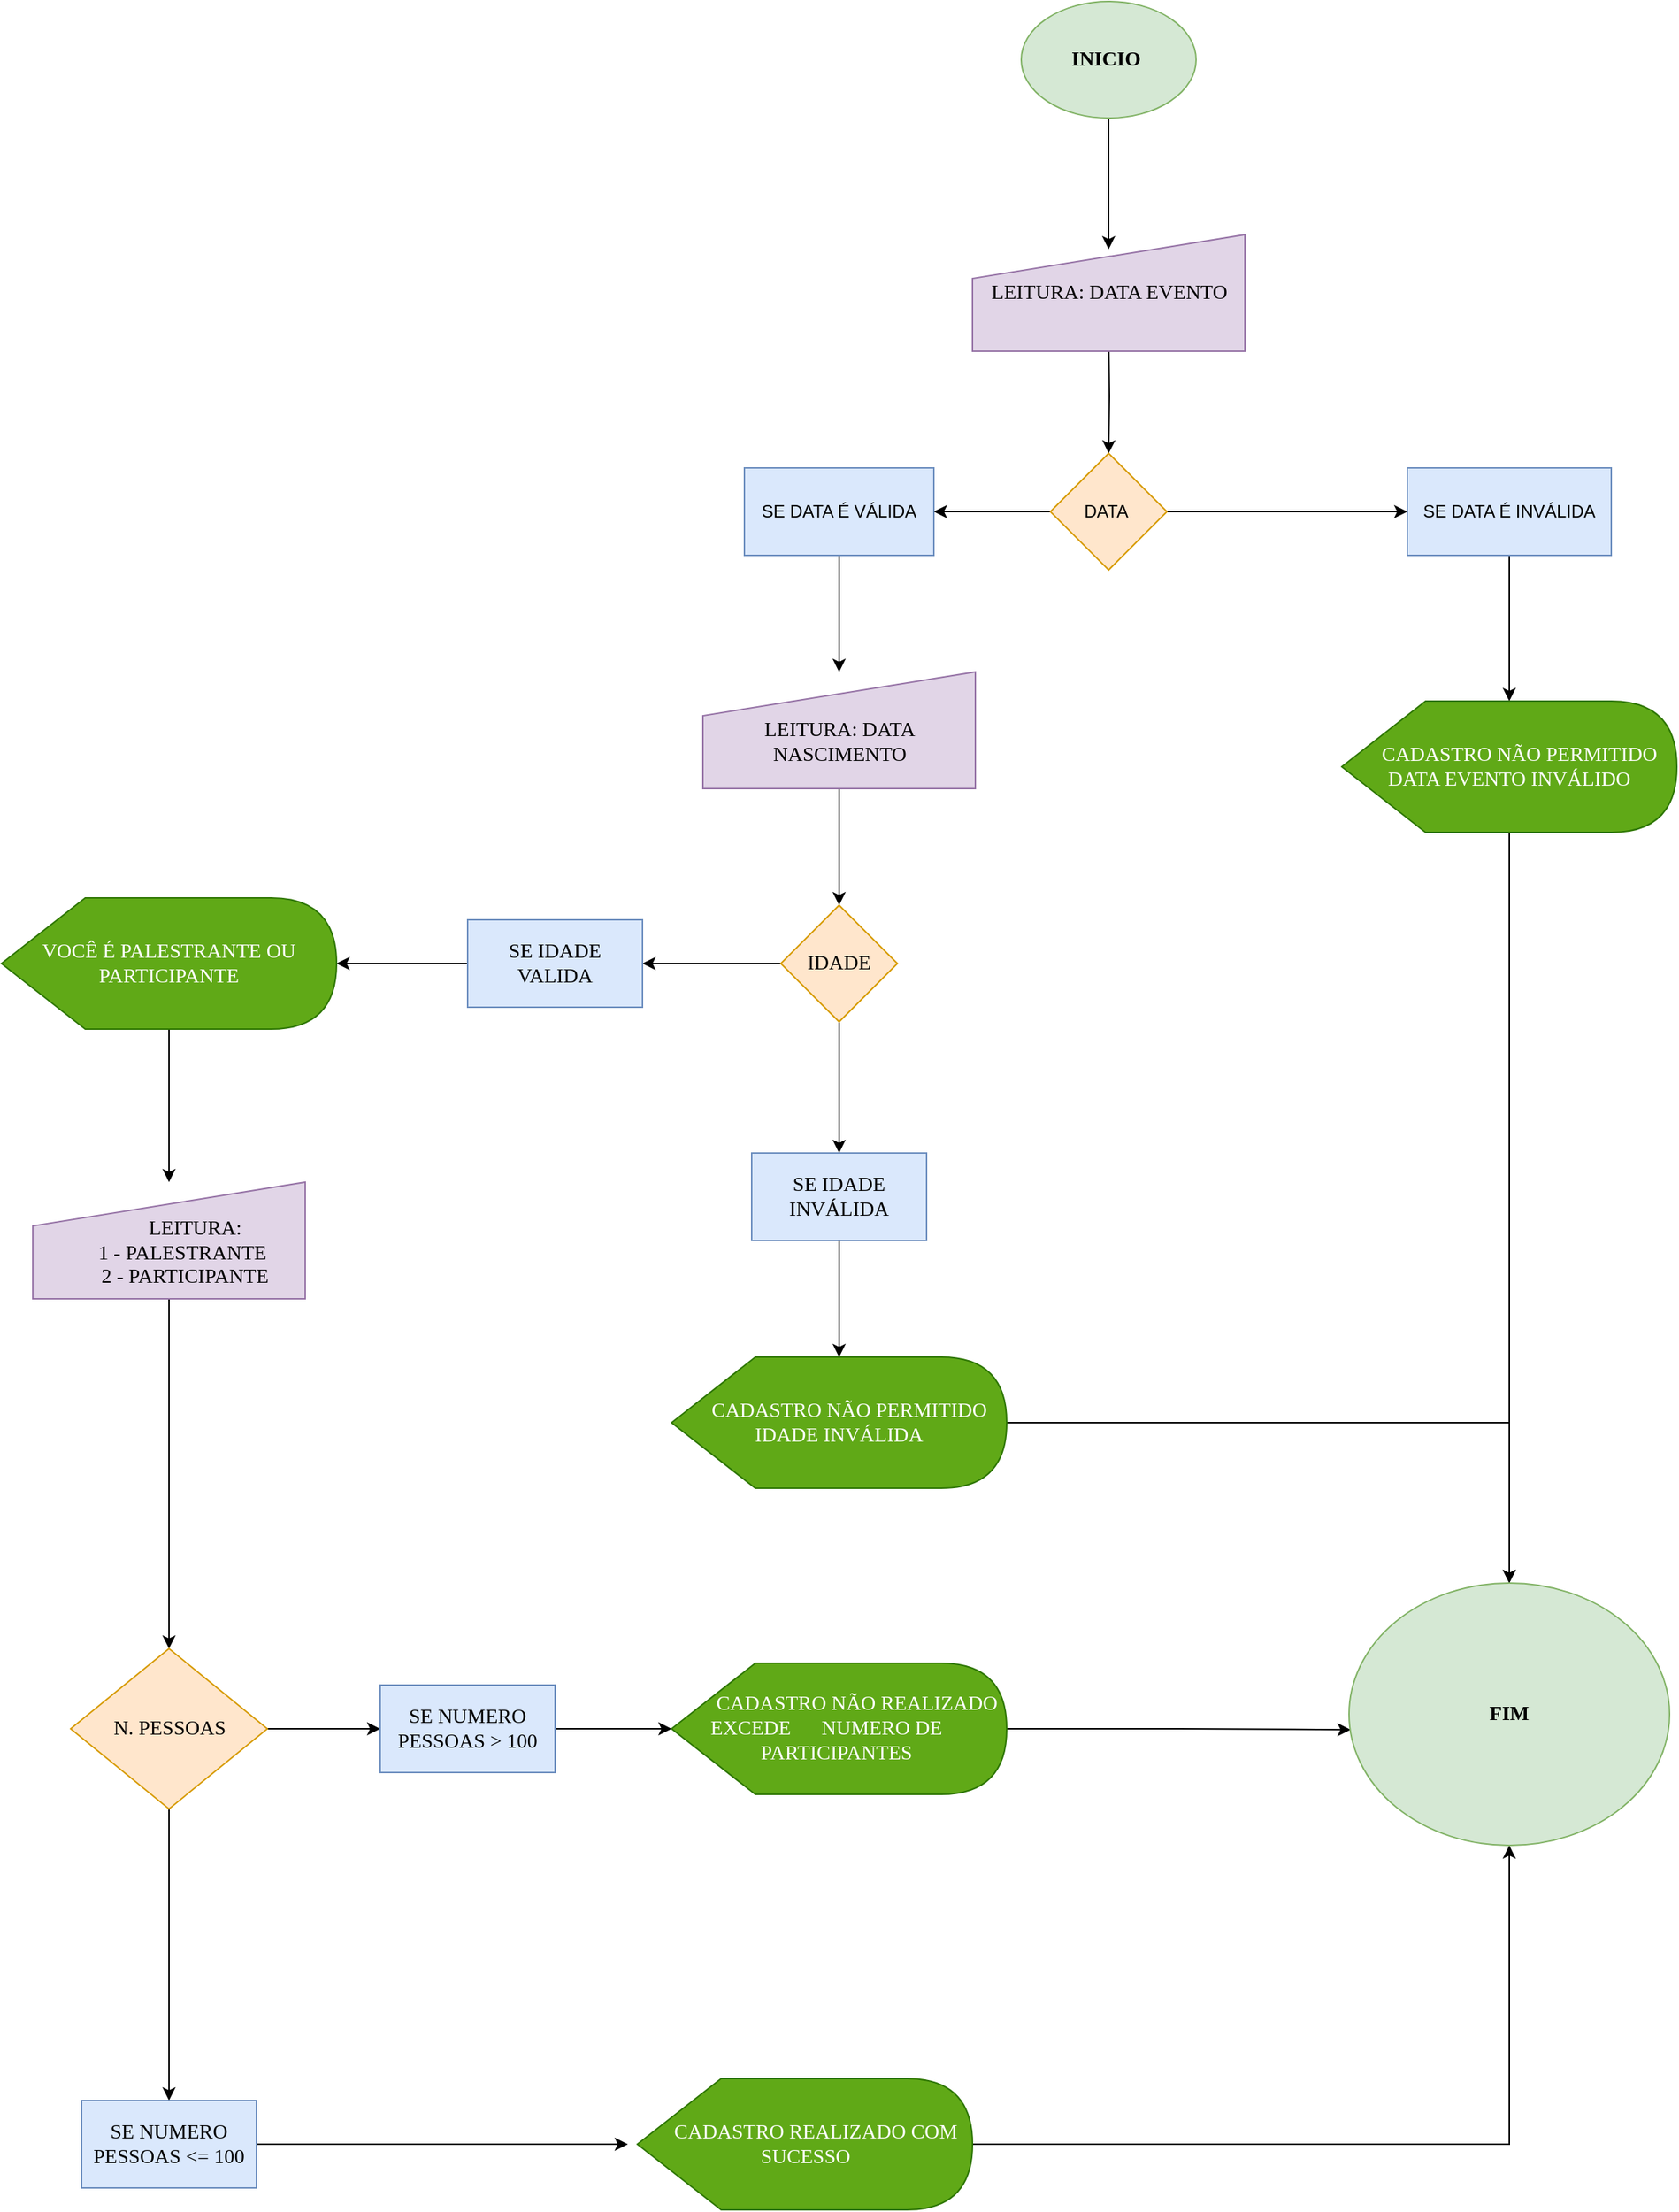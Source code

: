 <mxfile version="20.2.2" type="github">
  <diagram name="Page-1" id="c7558073-3199-34d8-9f00-42111426c3f3">
    <mxGraphModel dx="2722" dy="2217" grid="1" gridSize="10" guides="1" tooltips="1" connect="1" arrows="1" fold="1" page="1" pageScale="1" pageWidth="826" pageHeight="1169" background="none" math="0" shadow="0">
      <root>
        <mxCell id="0" />
        <mxCell id="1" parent="0" />
        <mxCell id="-ACH_WrPkoXrgMng60kT-121" value="" style="edgeStyle=orthogonalEdgeStyle;rounded=0;orthogonalLoop=1;jettySize=auto;html=1;fontFamily=Comic Sans MS;fontSize=14;" edge="1" parent="1" source="-ACH_WrPkoXrgMng60kT-115">
          <mxGeometry relative="1" as="geometry">
            <mxPoint x="380" y="-510" as="targetPoint" />
          </mxGeometry>
        </mxCell>
        <mxCell id="-ACH_WrPkoXrgMng60kT-115" value="&lt;font style=&quot;font-size: 14px;&quot; face=&quot;Comic Sans MS&quot;&gt;&lt;b&gt;INICIO&amp;nbsp;&lt;/b&gt;&lt;/font&gt;" style="ellipse;whiteSpace=wrap;html=1;fillColor=#d5e8d4;strokeColor=#82b366;" vertex="1" parent="1">
          <mxGeometry x="320" y="-680" width="120" height="80" as="geometry" />
        </mxCell>
        <mxCell id="-ACH_WrPkoXrgMng60kT-125" value="" style="edgeStyle=orthogonalEdgeStyle;rounded=0;orthogonalLoop=1;jettySize=auto;html=1;fontFamily=Comic Sans MS;fontSize=14;" edge="1" parent="1" target="-ACH_WrPkoXrgMng60kT-124">
          <mxGeometry relative="1" as="geometry">
            <mxPoint x="380" y="-450" as="sourcePoint" />
          </mxGeometry>
        </mxCell>
        <mxCell id="-ACH_WrPkoXrgMng60kT-138" value="" style="edgeStyle=orthogonalEdgeStyle;rounded=0;orthogonalLoop=1;jettySize=auto;html=1;fontFamily=Comic Sans MS;fontSize=14;" edge="1" parent="1" source="-ACH_WrPkoXrgMng60kT-122" target="-ACH_WrPkoXrgMng60kT-136">
          <mxGeometry relative="1" as="geometry" />
        </mxCell>
        <mxCell id="-ACH_WrPkoXrgMng60kT-122" value="SE DATA É VÁLIDA&lt;br&gt;" style="whiteSpace=wrap;html=1;fillColor=#dae8fc;strokeColor=#6c8ebf;" vertex="1" parent="1">
          <mxGeometry x="130" y="-360" width="130" height="60" as="geometry" />
        </mxCell>
        <mxCell id="-ACH_WrPkoXrgMng60kT-126" value="" style="edgeStyle=orthogonalEdgeStyle;rounded=0;orthogonalLoop=1;jettySize=auto;html=1;fontFamily=Comic Sans MS;fontSize=14;" edge="1" parent="1" source="-ACH_WrPkoXrgMng60kT-124" target="-ACH_WrPkoXrgMng60kT-122">
          <mxGeometry relative="1" as="geometry" />
        </mxCell>
        <mxCell id="-ACH_WrPkoXrgMng60kT-128" value="" style="edgeStyle=orthogonalEdgeStyle;rounded=0;orthogonalLoop=1;jettySize=auto;html=1;fontFamily=Comic Sans MS;fontSize=14;" edge="1" parent="1" source="-ACH_WrPkoXrgMng60kT-124" target="-ACH_WrPkoXrgMng60kT-127">
          <mxGeometry relative="1" as="geometry" />
        </mxCell>
        <mxCell id="-ACH_WrPkoXrgMng60kT-124" value="DATA&amp;nbsp;" style="rhombus;whiteSpace=wrap;html=1;fillColor=#ffe6cc;strokeColor=#d79b00;" vertex="1" parent="1">
          <mxGeometry x="340" y="-370" width="80" height="80" as="geometry" />
        </mxCell>
        <mxCell id="-ACH_WrPkoXrgMng60kT-135" value="" style="edgeStyle=orthogonalEdgeStyle;rounded=0;orthogonalLoop=1;jettySize=auto;html=1;fontFamily=Comic Sans MS;fontSize=14;" edge="1" parent="1" source="-ACH_WrPkoXrgMng60kT-127" target="-ACH_WrPkoXrgMng60kT-132">
          <mxGeometry relative="1" as="geometry" />
        </mxCell>
        <mxCell id="-ACH_WrPkoXrgMng60kT-127" value="SE DATA É INVÁLIDA" style="whiteSpace=wrap;html=1;fillColor=#dae8fc;strokeColor=#6c8ebf;" vertex="1" parent="1">
          <mxGeometry x="585" y="-360" width="140" height="60" as="geometry" />
        </mxCell>
        <mxCell id="-ACH_WrPkoXrgMng60kT-131" value="LEITURA: DATA EVENTO" style="shape=manualInput;whiteSpace=wrap;html=1;fontFamily=Comic Sans MS;fontSize=14;fillColor=#e1d5e7;strokeColor=#9673a6;" vertex="1" parent="1">
          <mxGeometry x="286.5" y="-520" width="187" height="80" as="geometry" />
        </mxCell>
        <mxCell id="-ACH_WrPkoXrgMng60kT-169" value="" style="edgeStyle=orthogonalEdgeStyle;rounded=0;orthogonalLoop=1;jettySize=auto;html=1;fontFamily=Comic Sans MS;fontSize=14;entryX=0.5;entryY=0;entryDx=0;entryDy=0;" edge="1" parent="1" source="-ACH_WrPkoXrgMng60kT-132" target="-ACH_WrPkoXrgMng60kT-167">
          <mxGeometry relative="1" as="geometry">
            <mxPoint x="655" y="-30" as="targetPoint" />
          </mxGeometry>
        </mxCell>
        <mxCell id="-ACH_WrPkoXrgMng60kT-132" value="&amp;nbsp; &amp;nbsp; CADASTRO NÃO PERMITIDO DATA EVENTO INVÁLIDO" style="shape=display;whiteSpace=wrap;html=1;fontFamily=Comic Sans MS;fontSize=14;fillColor=#60a917;fontColor=#ffffff;strokeColor=#2D7600;" vertex="1" parent="1">
          <mxGeometry x="540" y="-200" width="230" height="90" as="geometry" />
        </mxCell>
        <mxCell id="-ACH_WrPkoXrgMng60kT-140" value="" style="edgeStyle=orthogonalEdgeStyle;rounded=0;orthogonalLoop=1;jettySize=auto;html=1;fontFamily=Comic Sans MS;fontSize=14;" edge="1" parent="1" source="-ACH_WrPkoXrgMng60kT-136" target="-ACH_WrPkoXrgMng60kT-139">
          <mxGeometry relative="1" as="geometry" />
        </mxCell>
        <mxCell id="-ACH_WrPkoXrgMng60kT-136" value="&lt;br&gt;LEITURA: DATA NASCIMENTO" style="shape=manualInput;whiteSpace=wrap;html=1;fontFamily=Comic Sans MS;fontSize=14;fillColor=#e1d5e7;strokeColor=#9673a6;" vertex="1" parent="1">
          <mxGeometry x="101.5" y="-220" width="187" height="80" as="geometry" />
        </mxCell>
        <mxCell id="-ACH_WrPkoXrgMng60kT-142" value="" style="edgeStyle=orthogonalEdgeStyle;rounded=0;orthogonalLoop=1;jettySize=auto;html=1;fontFamily=Comic Sans MS;fontSize=14;" edge="1" parent="1" source="-ACH_WrPkoXrgMng60kT-139" target="-ACH_WrPkoXrgMng60kT-141">
          <mxGeometry relative="1" as="geometry" />
        </mxCell>
        <mxCell id="-ACH_WrPkoXrgMng60kT-146" value="" style="edgeStyle=orthogonalEdgeStyle;rounded=0;orthogonalLoop=1;jettySize=auto;html=1;fontFamily=Comic Sans MS;fontSize=14;" edge="1" parent="1" source="-ACH_WrPkoXrgMng60kT-139" target="-ACH_WrPkoXrgMng60kT-145">
          <mxGeometry relative="1" as="geometry" />
        </mxCell>
        <mxCell id="-ACH_WrPkoXrgMng60kT-139" value="IDADE" style="rhombus;whiteSpace=wrap;html=1;fontSize=14;fontFamily=Comic Sans MS;fillColor=#ffe6cc;strokeColor=#d79b00;" vertex="1" parent="1">
          <mxGeometry x="155" y="-60" width="80" height="80" as="geometry" />
        </mxCell>
        <mxCell id="-ACH_WrPkoXrgMng60kT-144" value="" style="edgeStyle=orthogonalEdgeStyle;rounded=0;orthogonalLoop=1;jettySize=auto;html=1;fontFamily=Comic Sans MS;fontSize=14;" edge="1" parent="1" source="-ACH_WrPkoXrgMng60kT-141" target="-ACH_WrPkoXrgMng60kT-143">
          <mxGeometry relative="1" as="geometry" />
        </mxCell>
        <mxCell id="-ACH_WrPkoXrgMng60kT-141" value="SE IDADE INVÁLIDA" style="whiteSpace=wrap;html=1;fontSize=14;fontFamily=Comic Sans MS;fillColor=#dae8fc;strokeColor=#6c8ebf;" vertex="1" parent="1">
          <mxGeometry x="135" y="110" width="120" height="60" as="geometry" />
        </mxCell>
        <mxCell id="-ACH_WrPkoXrgMng60kT-176" style="edgeStyle=orthogonalEdgeStyle;rounded=0;orthogonalLoop=1;jettySize=auto;html=1;entryX=0.5;entryY=0;entryDx=0;entryDy=0;fontFamily=Comic Sans MS;fontSize=14;" edge="1" parent="1" source="-ACH_WrPkoXrgMng60kT-143" target="-ACH_WrPkoXrgMng60kT-167">
          <mxGeometry relative="1" as="geometry" />
        </mxCell>
        <mxCell id="-ACH_WrPkoXrgMng60kT-143" value="&amp;nbsp; &amp;nbsp; CADASTRO NÃO PERMITIDO IDADE INVÁLIDA" style="shape=display;whiteSpace=wrap;html=1;fontFamily=Comic Sans MS;fontSize=14;fillColor=#60a917;fontColor=#ffffff;strokeColor=#2D7600;" vertex="1" parent="1">
          <mxGeometry x="80" y="250" width="230" height="90" as="geometry" />
        </mxCell>
        <mxCell id="-ACH_WrPkoXrgMng60kT-148" value="" style="edgeStyle=orthogonalEdgeStyle;rounded=0;orthogonalLoop=1;jettySize=auto;html=1;fontFamily=Comic Sans MS;fontSize=14;" edge="1" parent="1" source="-ACH_WrPkoXrgMng60kT-145" target="-ACH_WrPkoXrgMng60kT-147">
          <mxGeometry relative="1" as="geometry" />
        </mxCell>
        <mxCell id="-ACH_WrPkoXrgMng60kT-145" value="SE IDADE VALIDA" style="whiteSpace=wrap;html=1;fontSize=14;fontFamily=Comic Sans MS;fillColor=#dae8fc;strokeColor=#6c8ebf;" vertex="1" parent="1">
          <mxGeometry x="-60" y="-50" width="120" height="60" as="geometry" />
        </mxCell>
        <mxCell id="-ACH_WrPkoXrgMng60kT-150" value="" style="edgeStyle=orthogonalEdgeStyle;rounded=0;orthogonalLoop=1;jettySize=auto;html=1;fontFamily=Comic Sans MS;fontSize=14;" edge="1" parent="1" source="-ACH_WrPkoXrgMng60kT-147" target="-ACH_WrPkoXrgMng60kT-149">
          <mxGeometry relative="1" as="geometry" />
        </mxCell>
        <mxCell id="-ACH_WrPkoXrgMng60kT-147" value="VOCÊ É PALESTRANTE OU PARTICIPANTE" style="shape=display;whiteSpace=wrap;html=1;fontFamily=Comic Sans MS;fontSize=14;fillColor=#60a917;fontColor=#ffffff;strokeColor=#2D7600;" vertex="1" parent="1">
          <mxGeometry x="-380" y="-65" width="230" height="90" as="geometry" />
        </mxCell>
        <mxCell id="-ACH_WrPkoXrgMng60kT-157" value="" style="edgeStyle=orthogonalEdgeStyle;rounded=0;orthogonalLoop=1;jettySize=auto;html=1;fontFamily=Comic Sans MS;fontSize=14;" edge="1" parent="1" source="-ACH_WrPkoXrgMng60kT-149" target="-ACH_WrPkoXrgMng60kT-154">
          <mxGeometry relative="1" as="geometry" />
        </mxCell>
        <mxCell id="-ACH_WrPkoXrgMng60kT-149" value="&lt;br&gt;&amp;nbsp; &amp;nbsp; &amp;nbsp; &amp;nbsp; &amp;nbsp; LEITURA: &lt;br&gt;&amp;nbsp; &amp;nbsp; &amp;nbsp; &amp;nbsp; &amp;nbsp; &amp;nbsp; 1 - PALESTRANTE&amp;nbsp; &amp;nbsp; &amp;nbsp; &amp;nbsp; &amp;nbsp; &amp;nbsp; &amp;nbsp; 2 - PARTICIPANTE" style="shape=manualInput;whiteSpace=wrap;html=1;fontFamily=Comic Sans MS;fontSize=14;fillColor=#e1d5e7;strokeColor=#9673a6;" vertex="1" parent="1">
          <mxGeometry x="-358.5" y="130" width="187" height="80" as="geometry" />
        </mxCell>
        <mxCell id="-ACH_WrPkoXrgMng60kT-156" value="" style="edgeStyle=orthogonalEdgeStyle;rounded=0;orthogonalLoop=1;jettySize=auto;html=1;fontFamily=Comic Sans MS;fontSize=14;" edge="1" parent="1" source="-ACH_WrPkoXrgMng60kT-154" target="-ACH_WrPkoXrgMng60kT-155">
          <mxGeometry relative="1" as="geometry" />
        </mxCell>
        <mxCell id="-ACH_WrPkoXrgMng60kT-163" value="" style="edgeStyle=orthogonalEdgeStyle;rounded=0;orthogonalLoop=1;jettySize=auto;html=1;fontFamily=Comic Sans MS;fontSize=14;" edge="1" parent="1" source="-ACH_WrPkoXrgMng60kT-154" target="-ACH_WrPkoXrgMng60kT-162">
          <mxGeometry relative="1" as="geometry" />
        </mxCell>
        <mxCell id="-ACH_WrPkoXrgMng60kT-154" value="N. PESSOAS" style="rhombus;whiteSpace=wrap;html=1;fontSize=14;fontFamily=Comic Sans MS;fillColor=#ffe6cc;strokeColor=#d79b00;" vertex="1" parent="1">
          <mxGeometry x="-332.5" y="450" width="135" height="110" as="geometry" />
        </mxCell>
        <mxCell id="-ACH_WrPkoXrgMng60kT-161" value="" style="edgeStyle=orthogonalEdgeStyle;rounded=0;orthogonalLoop=1;jettySize=auto;html=1;fontFamily=Comic Sans MS;fontSize=14;" edge="1" parent="1" source="-ACH_WrPkoXrgMng60kT-155">
          <mxGeometry relative="1" as="geometry">
            <mxPoint x="50" y="790" as="targetPoint" />
          </mxGeometry>
        </mxCell>
        <mxCell id="-ACH_WrPkoXrgMng60kT-155" value="SE NUMERO PESSOAS &amp;lt;= 100" style="whiteSpace=wrap;html=1;fontSize=14;fontFamily=Comic Sans MS;fillColor=#dae8fc;strokeColor=#6c8ebf;" vertex="1" parent="1">
          <mxGeometry x="-325" y="760" width="120" height="60" as="geometry" />
        </mxCell>
        <mxCell id="-ACH_WrPkoXrgMng60kT-175" value="" style="edgeStyle=orthogonalEdgeStyle;rounded=0;orthogonalLoop=1;jettySize=auto;html=1;fontFamily=Comic Sans MS;fontSize=14;" edge="1" parent="1" source="-ACH_WrPkoXrgMng60kT-158" target="-ACH_WrPkoXrgMng60kT-167">
          <mxGeometry relative="1" as="geometry">
            <mxPoint x="441.5" y="790" as="targetPoint" />
          </mxGeometry>
        </mxCell>
        <mxCell id="-ACH_WrPkoXrgMng60kT-158" value="&amp;nbsp; &amp;nbsp; CADASTRO REALIZADO COM SUCESSO" style="shape=display;whiteSpace=wrap;html=1;fontFamily=Comic Sans MS;fontSize=14;fillColor=#60a917;fontColor=#ffffff;strokeColor=#2D7600;" vertex="1" parent="1">
          <mxGeometry x="56.5" y="745" width="230" height="90" as="geometry" />
        </mxCell>
        <mxCell id="-ACH_WrPkoXrgMng60kT-165" value="" style="edgeStyle=orthogonalEdgeStyle;rounded=0;orthogonalLoop=1;jettySize=auto;html=1;fontFamily=Comic Sans MS;fontSize=14;" edge="1" parent="1" source="-ACH_WrPkoXrgMng60kT-162" target="-ACH_WrPkoXrgMng60kT-164">
          <mxGeometry relative="1" as="geometry" />
        </mxCell>
        <mxCell id="-ACH_WrPkoXrgMng60kT-162" value="SE NUMERO PESSOAS &amp;gt; 100" style="whiteSpace=wrap;html=1;fontSize=14;fontFamily=Comic Sans MS;fillColor=#dae8fc;strokeColor=#6c8ebf;" vertex="1" parent="1">
          <mxGeometry x="-120" y="475" width="120" height="60" as="geometry" />
        </mxCell>
        <mxCell id="-ACH_WrPkoXrgMng60kT-171" value="" style="edgeStyle=orthogonalEdgeStyle;rounded=0;orthogonalLoop=1;jettySize=auto;html=1;fontFamily=Comic Sans MS;fontSize=14;entryX=0.005;entryY=0.559;entryDx=0;entryDy=0;entryPerimeter=0;" edge="1" parent="1" source="-ACH_WrPkoXrgMng60kT-164" target="-ACH_WrPkoXrgMng60kT-167">
          <mxGeometry relative="1" as="geometry">
            <mxPoint x="530" y="505" as="targetPoint" />
          </mxGeometry>
        </mxCell>
        <mxCell id="-ACH_WrPkoXrgMng60kT-164" value="&amp;nbsp; &amp;nbsp; &amp;nbsp; &amp;nbsp;CADASTRO NÃO REALIZADO EXCEDE&amp;nbsp; &amp;nbsp; &amp;nbsp; NUMERO DE&amp;nbsp; &amp;nbsp; &amp;nbsp; PARTICIPANTES&amp;nbsp;" style="shape=display;whiteSpace=wrap;html=1;fontFamily=Comic Sans MS;fontSize=14;fillColor=#60a917;fontColor=#ffffff;strokeColor=#2D7600;align=center;" vertex="1" parent="1">
          <mxGeometry x="80" y="460" width="230" height="90" as="geometry" />
        </mxCell>
        <mxCell id="-ACH_WrPkoXrgMng60kT-167" value="&lt;font face=&quot;Comic Sans MS&quot;&gt;&lt;span style=&quot;font-size: 14px;&quot;&gt;&lt;b&gt;FIM&lt;/b&gt;&lt;/span&gt;&lt;/font&gt;" style="ellipse;whiteSpace=wrap;html=1;fillColor=#d5e8d4;strokeColor=#82b366;" vertex="1" parent="1">
          <mxGeometry x="545" y="405" width="220" height="180" as="geometry" />
        </mxCell>
      </root>
    </mxGraphModel>
  </diagram>
</mxfile>
